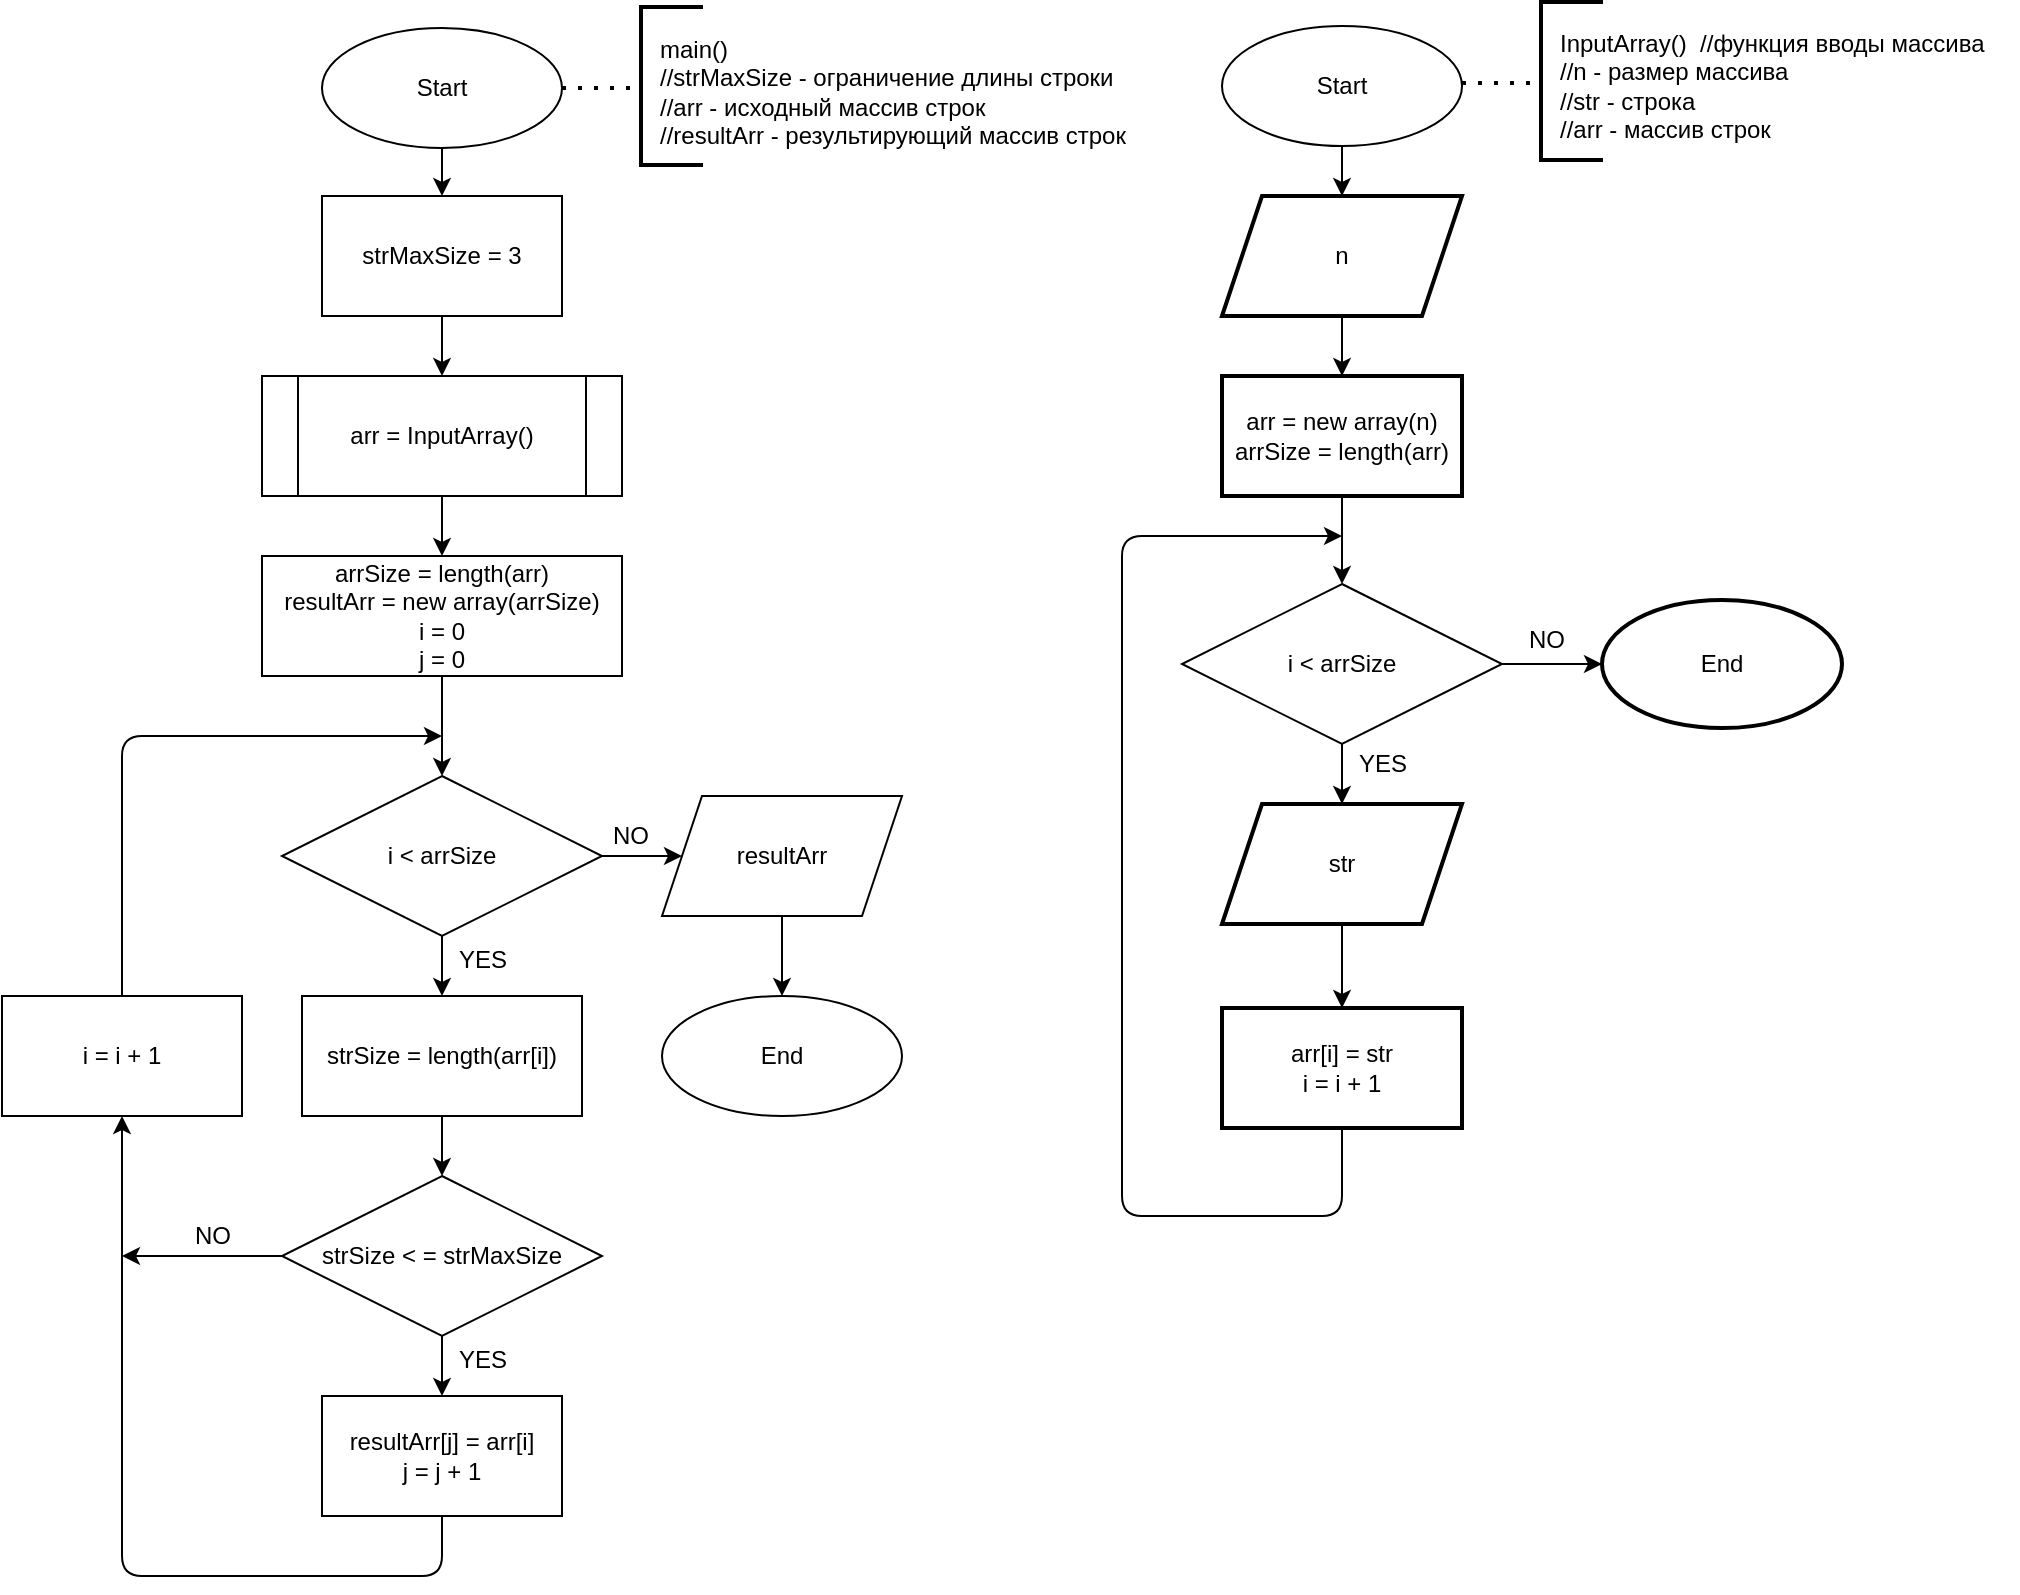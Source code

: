 <mxfile>
    <diagram id="7pjkEADP5hc-XvqzIEsP" name="Page-1">
        <mxGraphModel dx="4262" dy="1591" grid="1" gridSize="10" guides="1" tooltips="1" connect="1" arrows="1" fold="1" page="0" pageScale="1" pageWidth="850" pageHeight="1100" math="0" shadow="0">
            <root>
                <mxCell id="0"/>
                <mxCell id="1" parent="0"/>
                <mxCell id="39" style="edgeStyle=none;html=1;entryX=0.5;entryY=0;entryDx=0;entryDy=0;" edge="1" parent="1" source="2" target="15">
                    <mxGeometry relative="1" as="geometry"/>
                </mxCell>
                <mxCell id="2" value="Start" style="ellipse;whiteSpace=wrap;html=1;" parent="1" vertex="1">
                    <mxGeometry x="-661" y="33" width="120" height="60" as="geometry"/>
                </mxCell>
                <mxCell id="31" style="edgeStyle=none;html=1;entryX=0.5;entryY=0;entryDx=0;entryDy=0;" edge="1" parent="1" source="5" target="6">
                    <mxGeometry relative="1" as="geometry"/>
                </mxCell>
                <mxCell id="5" value="arr = InputArray()" style="shape=process;whiteSpace=wrap;html=1;backgroundOutline=1;" parent="1" vertex="1">
                    <mxGeometry x="-691" y="207" width="180" height="60" as="geometry"/>
                </mxCell>
                <mxCell id="20" style="edgeStyle=none;html=1;entryX=0.5;entryY=0;entryDx=0;entryDy=0;" edge="1" parent="1" source="6" target="7">
                    <mxGeometry relative="1" as="geometry"/>
                </mxCell>
                <mxCell id="6" value="arrSize = length(arr)&lt;br&gt;resultArr = new array(arrSize)&lt;br&gt;i = 0&lt;br&gt;j = 0" style="rounded=0;whiteSpace=wrap;html=1;" vertex="1" parent="1">
                    <mxGeometry x="-691" y="297" width="180" height="60" as="geometry"/>
                </mxCell>
                <mxCell id="24" style="edgeStyle=none;html=1;entryX=0.5;entryY=0;entryDx=0;entryDy=0;" edge="1" parent="1" source="7" target="11">
                    <mxGeometry relative="1" as="geometry"/>
                </mxCell>
                <mxCell id="36" style="edgeStyle=none;html=1;entryX=0;entryY=0.5;entryDx=0;entryDy=0;" edge="1" parent="1" source="7" target="34">
                    <mxGeometry relative="1" as="geometry"/>
                </mxCell>
                <mxCell id="7" value="i &amp;lt; arrSize" style="rhombus;whiteSpace=wrap;html=1;" vertex="1" parent="1">
                    <mxGeometry x="-681" y="407" width="160" height="80" as="geometry"/>
                </mxCell>
                <mxCell id="23" style="edgeStyle=none;html=1;entryX=0.5;entryY=0;entryDx=0;entryDy=0;" edge="1" parent="1" source="11" target="12">
                    <mxGeometry relative="1" as="geometry"/>
                </mxCell>
                <mxCell id="11" value="strSize = length(arr[i])" style="rounded=0;whiteSpace=wrap;html=1;" vertex="1" parent="1">
                    <mxGeometry x="-671" y="517" width="140" height="60" as="geometry"/>
                </mxCell>
                <mxCell id="22" style="edgeStyle=none;html=1;entryX=0.5;entryY=0;entryDx=0;entryDy=0;" edge="1" parent="1" source="12" target="16">
                    <mxGeometry relative="1" as="geometry"/>
                </mxCell>
                <mxCell id="25" style="edgeStyle=none;html=1;" edge="1" parent="1" source="12">
                    <mxGeometry relative="1" as="geometry">
                        <mxPoint x="-761" y="647" as="targetPoint"/>
                    </mxGeometry>
                </mxCell>
                <mxCell id="12" value="strSize &amp;lt; = strMaxSize" style="rhombus;whiteSpace=wrap;html=1;" vertex="1" parent="1">
                    <mxGeometry x="-681" y="607" width="160" height="80" as="geometry"/>
                </mxCell>
                <mxCell id="32" style="edgeStyle=none;html=1;entryX=0.5;entryY=0;entryDx=0;entryDy=0;" edge="1" parent="1" source="15" target="5">
                    <mxGeometry relative="1" as="geometry"/>
                </mxCell>
                <mxCell id="15" value="strMaxSize = 3" style="rounded=0;whiteSpace=wrap;html=1;" vertex="1" parent="1">
                    <mxGeometry x="-661" y="117" width="120" height="60" as="geometry"/>
                </mxCell>
                <mxCell id="17" style="edgeStyle=none;html=1;entryX=0.5;entryY=1;entryDx=0;entryDy=0;exitX=0.5;exitY=1;exitDx=0;exitDy=0;" edge="1" parent="1" source="16" target="18">
                    <mxGeometry relative="1" as="geometry">
                        <mxPoint x="-601" y="777.571" as="targetPoint"/>
                        <Array as="points">
                            <mxPoint x="-601" y="807"/>
                            <mxPoint x="-761" y="807"/>
                        </Array>
                    </mxGeometry>
                </mxCell>
                <mxCell id="16" value="resultArr[j] = arr[i]&lt;br&gt;j = j + 1" style="rounded=0;whiteSpace=wrap;html=1;" vertex="1" parent="1">
                    <mxGeometry x="-661" y="717" width="120" height="60" as="geometry"/>
                </mxCell>
                <mxCell id="19" style="edgeStyle=none;html=1;" edge="1" parent="1" source="18">
                    <mxGeometry relative="1" as="geometry">
                        <mxPoint x="-601" y="387" as="targetPoint"/>
                        <Array as="points">
                            <mxPoint x="-761" y="387"/>
                            <mxPoint x="-701" y="387"/>
                        </Array>
                    </mxGeometry>
                </mxCell>
                <mxCell id="18" value="i = i + 1" style="rounded=0;whiteSpace=wrap;html=1;" vertex="1" parent="1">
                    <mxGeometry x="-821" y="517" width="120" height="60" as="geometry"/>
                </mxCell>
                <mxCell id="26" value="NO" style="text;html=1;align=center;verticalAlign=middle;resizable=0;points=[];autosize=1;strokeColor=none;fillColor=none;" vertex="1" parent="1">
                    <mxGeometry x="-731" y="627" width="30" height="20" as="geometry"/>
                </mxCell>
                <mxCell id="27" value="YES" style="text;html=1;align=center;verticalAlign=middle;resizable=0;points=[];autosize=1;strokeColor=none;fillColor=none;" vertex="1" parent="1">
                    <mxGeometry x="-601" y="689" width="40" height="20" as="geometry"/>
                </mxCell>
                <mxCell id="28" value="YES" style="text;html=1;align=center;verticalAlign=middle;resizable=0;points=[];autosize=1;strokeColor=none;fillColor=none;" vertex="1" parent="1">
                    <mxGeometry x="-601" y="489" width="40" height="20" as="geometry"/>
                </mxCell>
                <mxCell id="29" value="End" style="ellipse;whiteSpace=wrap;html=1;" vertex="1" parent="1">
                    <mxGeometry x="-491" y="517" width="120" height="60" as="geometry"/>
                </mxCell>
                <mxCell id="38" style="edgeStyle=none;html=1;entryX=0.5;entryY=0;entryDx=0;entryDy=0;" edge="1" parent="1" source="34" target="29">
                    <mxGeometry relative="1" as="geometry"/>
                </mxCell>
                <mxCell id="34" value="resultArr" style="shape=parallelogram;perimeter=parallelogramPerimeter;whiteSpace=wrap;html=1;fixedSize=1;" vertex="1" parent="1">
                    <mxGeometry x="-491" y="417" width="120" height="60" as="geometry"/>
                </mxCell>
                <mxCell id="37" value="NO" style="text;html=1;align=center;verticalAlign=middle;resizable=0;points=[];autosize=1;strokeColor=none;fillColor=none;" vertex="1" parent="1">
                    <mxGeometry x="-522" y="427" width="30" height="20" as="geometry"/>
                </mxCell>
                <mxCell id="56" style="edgeStyle=none;html=1;entryX=0.5;entryY=0;entryDx=0;entryDy=0;" edge="1" parent="1" source="40" target="55">
                    <mxGeometry relative="1" as="geometry"/>
                </mxCell>
                <mxCell id="40" value="Start" style="ellipse;whiteSpace=wrap;html=1;" vertex="1" parent="1">
                    <mxGeometry x="-211" y="32" width="120" height="60" as="geometry"/>
                </mxCell>
                <mxCell id="44" value="" style="shape=partialRectangle;whiteSpace=wrap;html=1;bottom=1;right=1;left=1;top=0;fillColor=none;routingCenterX=-0.5;rotation=90;strokeWidth=2;" vertex="1" parent="1">
                    <mxGeometry x="-526" y="47" width="79" height="30" as="geometry"/>
                </mxCell>
                <mxCell id="49" value="main()&lt;br&gt;//strMaxSize - ограничение длины строки&lt;br&gt;//arr - исходный массив строк&lt;br&gt;//resultArr - результирующий массив строк" style="text;html=1;strokeColor=none;fillColor=none;align=left;verticalAlign=middle;whiteSpace=wrap;rounded=0;" vertex="1" parent="1">
                    <mxGeometry x="-494" y="27" width="243" height="75" as="geometry"/>
                </mxCell>
                <mxCell id="50" value="" style="endArrow=none;dashed=1;html=1;dashPattern=1 3;strokeWidth=2;exitX=1;exitY=0.5;exitDx=0;exitDy=0;" edge="1" parent="1" source="2">
                    <mxGeometry width="50" height="50" relative="1" as="geometry">
                        <mxPoint x="-544" y="56" as="sourcePoint"/>
                        <mxPoint x="-503" y="63" as="targetPoint"/>
                        <Array as="points"/>
                    </mxGeometry>
                </mxCell>
                <mxCell id="52" value="InputArray()&amp;nbsp; //функция вводы массива&lt;br&gt;//n - размер массива&lt;br&gt;//str - строка&lt;br&gt;//arr - массив строк" style="text;html=1;strokeColor=none;fillColor=none;align=left;verticalAlign=middle;whiteSpace=wrap;rounded=0;" vertex="1" parent="1">
                    <mxGeometry x="-44" y="24.5" width="231" height="75" as="geometry"/>
                </mxCell>
                <mxCell id="53" value="" style="shape=partialRectangle;whiteSpace=wrap;html=1;bottom=1;right=1;left=1;top=0;fillColor=none;routingCenterX=-0.5;rotation=90;strokeWidth=2;" vertex="1" parent="1">
                    <mxGeometry x="-76" y="44.5" width="79" height="30" as="geometry"/>
                </mxCell>
                <mxCell id="54" value="" style="endArrow=none;dashed=1;html=1;dashPattern=1 3;strokeWidth=2;exitX=1;exitY=0.5;exitDx=0;exitDy=0;" edge="1" parent="1">
                    <mxGeometry width="50" height="50" relative="1" as="geometry">
                        <mxPoint x="-91.0" y="60.5" as="sourcePoint"/>
                        <mxPoint x="-53" y="60.5" as="targetPoint"/>
                        <Array as="points"/>
                    </mxGeometry>
                </mxCell>
                <mxCell id="58" style="edgeStyle=none;html=1;entryX=0.5;entryY=0;entryDx=0;entryDy=0;" edge="1" parent="1" source="55" target="57">
                    <mxGeometry relative="1" as="geometry"/>
                </mxCell>
                <mxCell id="55" value="n" style="shape=parallelogram;perimeter=parallelogramPerimeter;whiteSpace=wrap;html=1;fixedSize=1;strokeWidth=2;" vertex="1" parent="1">
                    <mxGeometry x="-211" y="117" width="120" height="60" as="geometry"/>
                </mxCell>
                <mxCell id="60" style="edgeStyle=none;html=1;entryX=0.5;entryY=0;entryDx=0;entryDy=0;" edge="1" parent="1" source="57" target="59">
                    <mxGeometry relative="1" as="geometry"/>
                </mxCell>
                <mxCell id="57" value="arr = new array(n)&lt;br&gt;arrSize = length(arr)" style="rounded=0;whiteSpace=wrap;html=1;strokeWidth=2;" vertex="1" parent="1">
                    <mxGeometry x="-211" y="207" width="120" height="60" as="geometry"/>
                </mxCell>
                <mxCell id="64" style="edgeStyle=none;html=1;entryX=0.5;entryY=0;entryDx=0;entryDy=0;" edge="1" parent="1" source="59" target="61">
                    <mxGeometry relative="1" as="geometry"/>
                </mxCell>
                <mxCell id="69" style="edgeStyle=none;html=1;entryX=0;entryY=0.5;entryDx=0;entryDy=0;" edge="1" parent="1" source="59" target="68">
                    <mxGeometry relative="1" as="geometry"/>
                </mxCell>
                <mxCell id="59" value="i &amp;lt; arrSize" style="rhombus;whiteSpace=wrap;html=1;" vertex="1" parent="1">
                    <mxGeometry x="-231" y="311" width="160" height="80" as="geometry"/>
                </mxCell>
                <mxCell id="65" style="edgeStyle=none;html=1;entryX=0.5;entryY=0;entryDx=0;entryDy=0;" edge="1" parent="1" source="61" target="62">
                    <mxGeometry relative="1" as="geometry"/>
                </mxCell>
                <mxCell id="61" value="str" style="shape=parallelogram;perimeter=parallelogramPerimeter;whiteSpace=wrap;html=1;fixedSize=1;strokeWidth=2;" vertex="1" parent="1">
                    <mxGeometry x="-211" y="421" width="120" height="60" as="geometry"/>
                </mxCell>
                <mxCell id="66" style="edgeStyle=none;html=1;" edge="1" parent="1" source="62">
                    <mxGeometry relative="1" as="geometry">
                        <mxPoint x="-151" y="287" as="targetPoint"/>
                        <Array as="points">
                            <mxPoint x="-151" y="627"/>
                            <mxPoint x="-261" y="627"/>
                            <mxPoint x="-261" y="287"/>
                        </Array>
                    </mxGeometry>
                </mxCell>
                <mxCell id="62" value="arr[i] = str&lt;br&gt;i = i + 1" style="rounded=0;whiteSpace=wrap;html=1;strokeWidth=2;" vertex="1" parent="1">
                    <mxGeometry x="-211" y="523" width="120" height="60" as="geometry"/>
                </mxCell>
                <mxCell id="67" value="YES" style="text;html=1;align=center;verticalAlign=middle;resizable=0;points=[];autosize=1;strokeColor=none;fillColor=none;" vertex="1" parent="1">
                    <mxGeometry x="-151" y="391" width="40" height="20" as="geometry"/>
                </mxCell>
                <mxCell id="68" value="End" style="ellipse;whiteSpace=wrap;html=1;strokeWidth=2;" vertex="1" parent="1">
                    <mxGeometry x="-21" y="319" width="120" height="64" as="geometry"/>
                </mxCell>
                <mxCell id="70" value="NO" style="text;html=1;align=center;verticalAlign=middle;resizable=0;points=[];autosize=1;strokeColor=none;fillColor=none;" vertex="1" parent="1">
                    <mxGeometry x="-64" y="329" width="30" height="20" as="geometry"/>
                </mxCell>
            </root>
        </mxGraphModel>
    </diagram>
</mxfile>